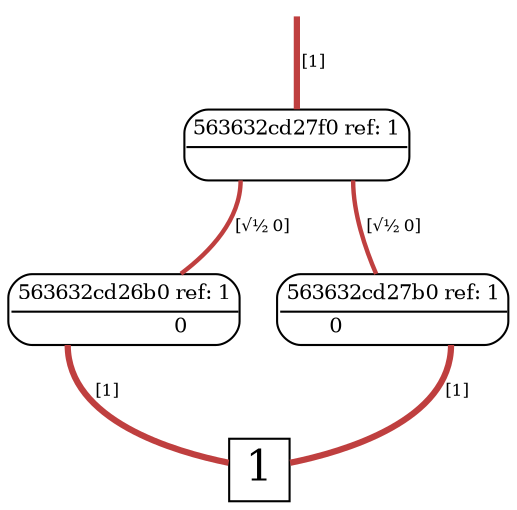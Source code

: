 digraph "DD" {graph[];node[shape=plain];edge[arrowhead=none]
root [label="",shape=point,style=invis]
t [label=<<font point-size="20">1</font>>,shape=box,tooltip="1",width=0.3,height=0.3]
root->431096[penwidth="3",tooltip="1" color="0.000 0.667 0.750",label=<<font point-size="8">&nbsp;[1]</font>>]
431096[label=<<font point-size="10"><table border="1" cellspacing="0" cellpadding="2" style="rounded"><tr><td colspan="2" border="1" sides="B">563632cd27f0 ref: 1</td></tr><tr><td port="0" href="javascript:;" border="0" tooltip="0.7071"><font color="white">&nbsp;0 </font></td><td port="1" href="javascript:;" border="0" tooltip="0.7071"><font color="white">&nbsp;0 </font></td></tr></table></font>>,tooltip="563632cd27f0"]
431096:1:s->431064[penwidth="2.12132",tooltip="0.7071" color="0.000 0.667 0.750",label=<<font point-size="8">&nbsp;[√½ 0]</font>>]
431096:0:s->430936[penwidth="2.12132",tooltip="0.7071" color="0.000 0.667 0.750",label=<<font point-size="8">&nbsp;[√½ 0]</font>>]
431064[label=<<font point-size="10"><table border="1" cellspacing="0" cellpadding="2" style="rounded"><tr><td colspan="2" border="1" sides="B">563632cd27b0 ref: 1</td></tr><tr><td port="0" href="javascript:;" border="0" tooltip="0">&nbsp;0 </td><td port="1" href="javascript:;" border="0" tooltip="1"><font color="white">&nbsp;0 </font></td></tr></table></font>>,tooltip="563632cd27b0"]
431064:1:s->t[penwidth="3",tooltip="1" color="0.000 0.667 0.750",label=<<font point-size="8">&nbsp;[1]</font>>]
430936[label=<<font point-size="10"><table border="1" cellspacing="0" cellpadding="2" style="rounded"><tr><td colspan="2" border="1" sides="B">563632cd26b0 ref: 1</td></tr><tr><td port="0" href="javascript:;" border="0" tooltip="1"><font color="white">&nbsp;0 </font></td><td port="1" href="javascript:;" border="0" tooltip="0">&nbsp;0 </td></tr></table></font>>,tooltip="563632cd26b0"]
430936:0:s->t[penwidth="3",tooltip="1" color="0.000 0.667 0.750",label=<<font point-size="8">&nbsp;[1]</font>>]
}
